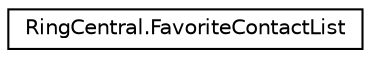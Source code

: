 digraph "Graphical Class Hierarchy"
{
 // LATEX_PDF_SIZE
  edge [fontname="Helvetica",fontsize="10",labelfontname="Helvetica",labelfontsize="10"];
  node [fontname="Helvetica",fontsize="10",shape=record];
  rankdir="LR";
  Node0 [label="RingCentral.FavoriteContactList",height=0.2,width=0.4,color="black", fillcolor="white", style="filled",URL="$classRingCentral_1_1FavoriteContactList.html",tooltip=" "];
}
